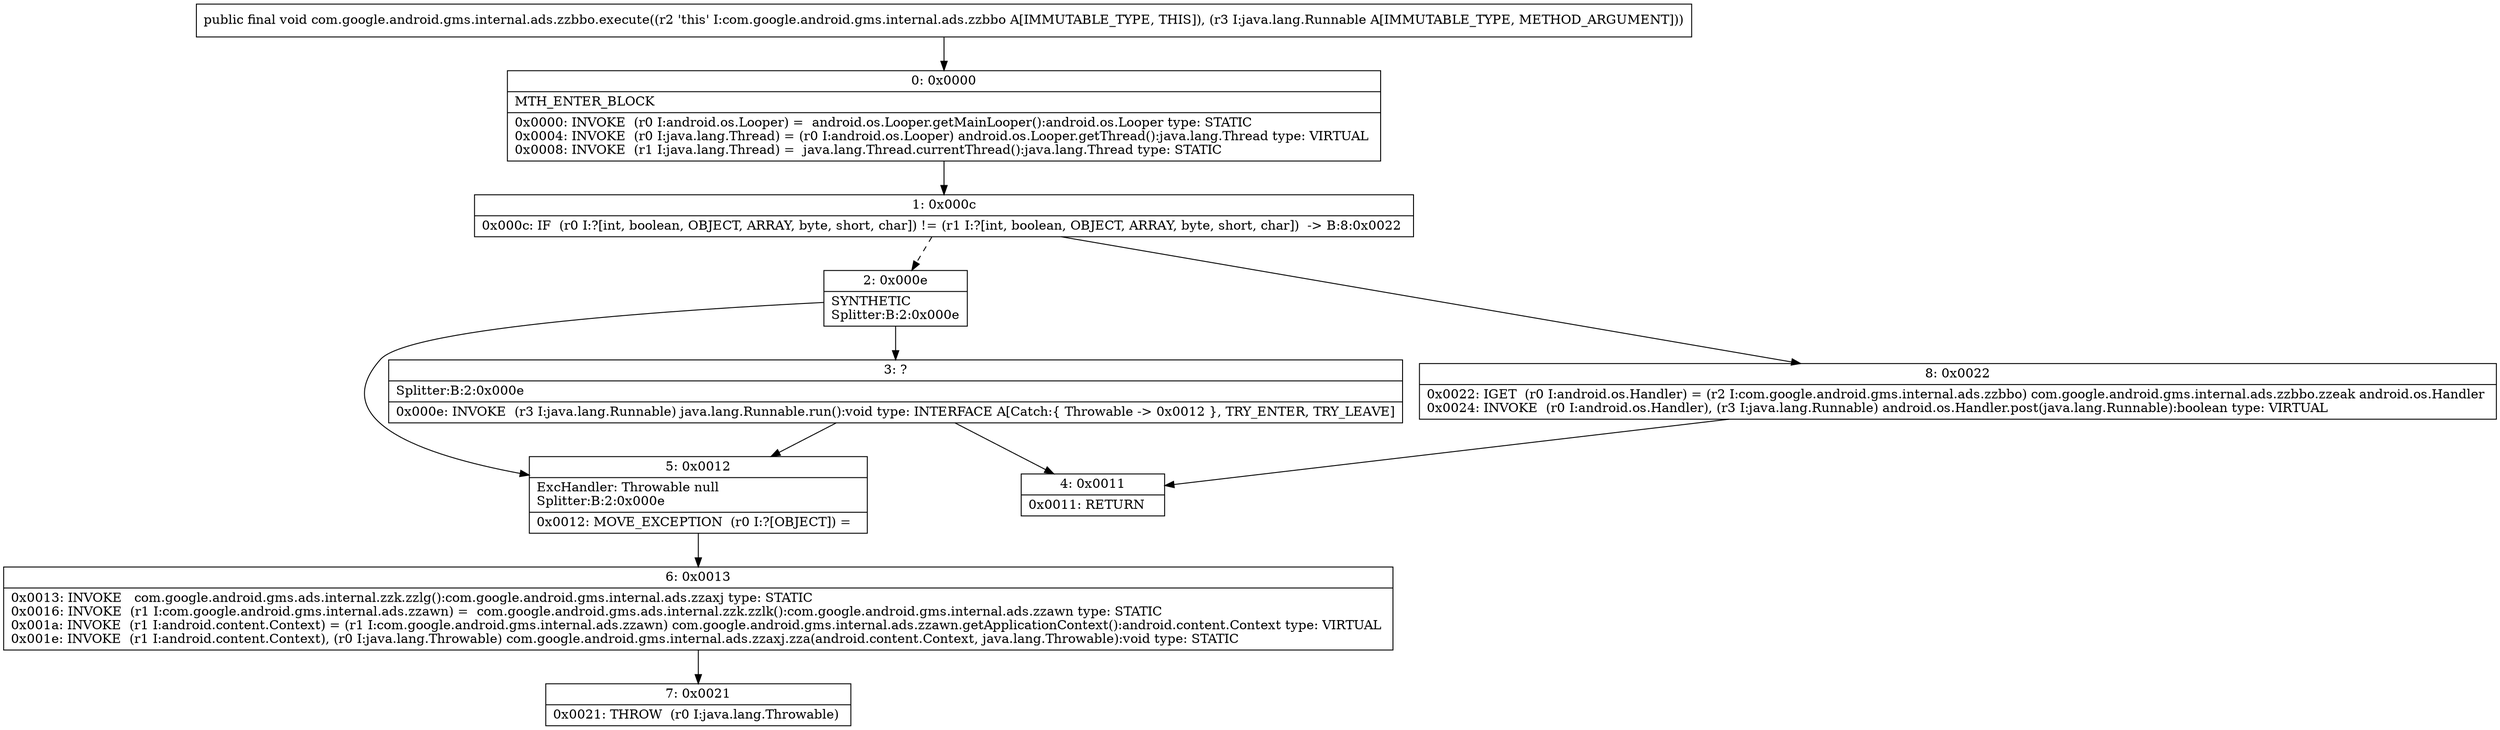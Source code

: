 digraph "CFG forcom.google.android.gms.internal.ads.zzbbo.execute(Ljava\/lang\/Runnable;)V" {
Node_0 [shape=record,label="{0\:\ 0x0000|MTH_ENTER_BLOCK\l|0x0000: INVOKE  (r0 I:android.os.Looper) =  android.os.Looper.getMainLooper():android.os.Looper type: STATIC \l0x0004: INVOKE  (r0 I:java.lang.Thread) = (r0 I:android.os.Looper) android.os.Looper.getThread():java.lang.Thread type: VIRTUAL \l0x0008: INVOKE  (r1 I:java.lang.Thread) =  java.lang.Thread.currentThread():java.lang.Thread type: STATIC \l}"];
Node_1 [shape=record,label="{1\:\ 0x000c|0x000c: IF  (r0 I:?[int, boolean, OBJECT, ARRAY, byte, short, char]) != (r1 I:?[int, boolean, OBJECT, ARRAY, byte, short, char])  \-\> B:8:0x0022 \l}"];
Node_2 [shape=record,label="{2\:\ 0x000e|SYNTHETIC\lSplitter:B:2:0x000e\l}"];
Node_3 [shape=record,label="{3\:\ ?|Splitter:B:2:0x000e\l|0x000e: INVOKE  (r3 I:java.lang.Runnable) java.lang.Runnable.run():void type: INTERFACE A[Catch:\{ Throwable \-\> 0x0012 \}, TRY_ENTER, TRY_LEAVE]\l}"];
Node_4 [shape=record,label="{4\:\ 0x0011|0x0011: RETURN   \l}"];
Node_5 [shape=record,label="{5\:\ 0x0012|ExcHandler: Throwable null\lSplitter:B:2:0x000e\l|0x0012: MOVE_EXCEPTION  (r0 I:?[OBJECT]) =  \l}"];
Node_6 [shape=record,label="{6\:\ 0x0013|0x0013: INVOKE   com.google.android.gms.ads.internal.zzk.zzlg():com.google.android.gms.internal.ads.zzaxj type: STATIC \l0x0016: INVOKE  (r1 I:com.google.android.gms.internal.ads.zzawn) =  com.google.android.gms.ads.internal.zzk.zzlk():com.google.android.gms.internal.ads.zzawn type: STATIC \l0x001a: INVOKE  (r1 I:android.content.Context) = (r1 I:com.google.android.gms.internal.ads.zzawn) com.google.android.gms.internal.ads.zzawn.getApplicationContext():android.content.Context type: VIRTUAL \l0x001e: INVOKE  (r1 I:android.content.Context), (r0 I:java.lang.Throwable) com.google.android.gms.internal.ads.zzaxj.zza(android.content.Context, java.lang.Throwable):void type: STATIC \l}"];
Node_7 [shape=record,label="{7\:\ 0x0021|0x0021: THROW  (r0 I:java.lang.Throwable) \l}"];
Node_8 [shape=record,label="{8\:\ 0x0022|0x0022: IGET  (r0 I:android.os.Handler) = (r2 I:com.google.android.gms.internal.ads.zzbbo) com.google.android.gms.internal.ads.zzbbo.zzeak android.os.Handler \l0x0024: INVOKE  (r0 I:android.os.Handler), (r3 I:java.lang.Runnable) android.os.Handler.post(java.lang.Runnable):boolean type: VIRTUAL \l}"];
MethodNode[shape=record,label="{public final void com.google.android.gms.internal.ads.zzbbo.execute((r2 'this' I:com.google.android.gms.internal.ads.zzbbo A[IMMUTABLE_TYPE, THIS]), (r3 I:java.lang.Runnable A[IMMUTABLE_TYPE, METHOD_ARGUMENT])) }"];
MethodNode -> Node_0;
Node_0 -> Node_1;
Node_1 -> Node_2[style=dashed];
Node_1 -> Node_8;
Node_2 -> Node_3;
Node_2 -> Node_5;
Node_3 -> Node_4;
Node_3 -> Node_5;
Node_5 -> Node_6;
Node_6 -> Node_7;
Node_8 -> Node_4;
}

